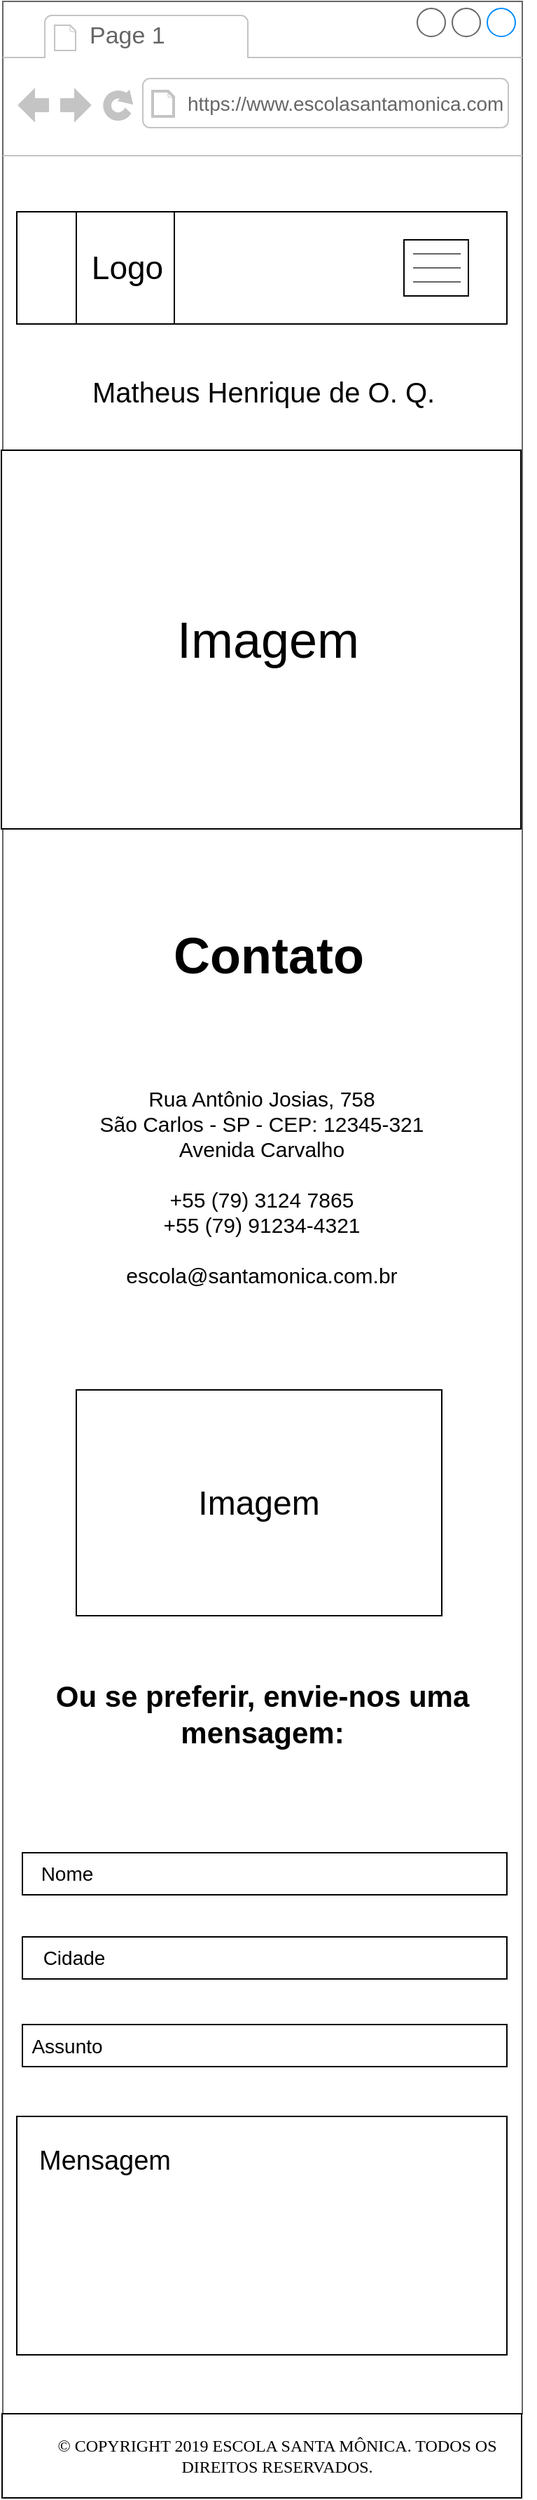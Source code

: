 <mxfile version="12.2.2" type="device" pages="1"><diagram name="Page-1" id="2cc2dc42-3aac-f2a9-1cec-7a8b7cbee084"><mxGraphModel dx="838" dy="481" grid="1" gridSize="10" guides="1" tooltips="1" connect="1" arrows="1" fold="1" page="1" pageScale="1" pageWidth="390" pageHeight="844" background="#ffffff" math="0" shadow="0"><root><mxCell id="0"/><mxCell id="1" parent="0"/><mxCell id="7026571954dc6520-1" value="" style="strokeWidth=1;shadow=0;dashed=0;align=center;html=1;shape=mxgraph.mockup.containers.browserWindow;rSize=0;strokeColor=#666666;mainText=,;recursiveResize=0;rounded=0;labelBackgroundColor=none;fontFamily=Verdana;fontSize=12;fontStyle=0" parent="1" vertex="1"><mxGeometry x="9" y="10" width="371" height="1720" as="geometry"/></mxCell><mxCell id="7026571954dc6520-2" value="Page 1" style="strokeWidth=1;shadow=0;dashed=0;align=center;html=1;shape=mxgraph.mockup.containers.anchor;fontSize=17;fontColor=#666666;align=left;" parent="7026571954dc6520-1" vertex="1"><mxGeometry x="60" y="12" width="110" height="26" as="geometry"/></mxCell><mxCell id="7026571954dc6520-3" value="&lt;font style=&quot;font-size: 14px&quot;&gt;https://www.escolasantamonica.com&lt;/font&gt;" style="strokeWidth=1;shadow=0;dashed=0;align=center;html=1;shape=mxgraph.mockup.containers.anchor;rSize=0;fontSize=17;fontColor=#666666;align=left;" parent="7026571954dc6520-1" vertex="1"><mxGeometry x="130" y="60" width="250" height="26" as="geometry"/></mxCell><mxCell id="7026571954dc6520-15" value="" style="verticalLabelPosition=bottom;shadow=0;dashed=0;align=center;html=1;verticalAlign=top;strokeWidth=1;shape=mxgraph.mockup.markup.line;strokeColor=#999999;rounded=0;labelBackgroundColor=none;fillColor=#ffffff;fontFamily=Verdana;fontSize=12;fontColor=#000000;" parent="7026571954dc6520-1" vertex="1"><mxGeometry y="310" width="370" height="20" as="geometry"/></mxCell><mxCell id="7026571954dc6520-21" value="" style="verticalLabelPosition=bottom;shadow=0;dashed=0;align=center;html=1;verticalAlign=top;strokeWidth=1;shape=mxgraph.mockup.markup.line;strokeColor=#999999;rounded=0;labelBackgroundColor=none;fillColor=#ffffff;fontFamily=Verdana;fontSize=12;fontColor=#000000;" parent="7026571954dc6520-1" vertex="1"><mxGeometry y="580" width="370" height="20" as="geometry"/></mxCell><mxCell id="ewFMJKoFP-ZU7OxCMfp1-6" value="" style="rounded=0;whiteSpace=wrap;html=1;" parent="7026571954dc6520-1" vertex="1"><mxGeometry x="10" y="150" width="350" height="80" as="geometry"/></mxCell><mxCell id="fvU2fTR692eFY3aPYThP-1" value="&lt;font style=&quot;font-size: 36px&quot;&gt;&amp;nbsp;Imagem&lt;/font&gt;" style="rounded=0;whiteSpace=wrap;html=1;" parent="7026571954dc6520-1" vertex="1"><mxGeometry x="-1" y="320" width="371" height="270" as="geometry"/></mxCell><mxCell id="wgHtDGAlXirdtPYzbxGA-1" value="&lt;font style=&quot;font-size: 36px&quot;&gt;&lt;b&gt;Contato&lt;/b&gt;&lt;/font&gt;" style="text;html=1;strokeColor=none;fillColor=none;align=center;verticalAlign=middle;whiteSpace=wrap;rounded=0;" parent="7026571954dc6520-1" vertex="1"><mxGeometry x="170" y="670" width="40" height="20" as="geometry"/></mxCell><mxCell id="wgHtDGAlXirdtPYzbxGA-15" value="&lt;font style=&quot;font-size: 15px&quot;&gt;Rua Antônio Josias, 758&lt;br&gt;São Carlos - SP - CEP: 12345-321&lt;br&gt;Avenida Carvalho&lt;br&gt;&lt;br&gt;+55 (79) 3124 7865&lt;br&gt;+55 (79) 91234-4321&lt;br&gt;&lt;br&gt;escola@santamonica.com.br&lt;/font&gt;" style="text;html=1;strokeColor=none;fillColor=none;align=center;verticalAlign=middle;whiteSpace=wrap;rounded=0;" parent="7026571954dc6520-1" vertex="1"><mxGeometry x="59.5" y="749.5" width="250" height="190" as="geometry"/></mxCell><mxCell id="wgHtDGAlXirdtPYzbxGA-16" value="" style="rounded=0;whiteSpace=wrap;html=1;" parent="7026571954dc6520-1" vertex="1"><mxGeometry x="52.5" y="990" width="261" height="161" as="geometry"/></mxCell><mxCell id="wgHtDGAlXirdtPYzbxGA-17" value="&lt;font style=&quot;font-size: 24px&quot;&gt;Imagem&lt;/font&gt;" style="text;html=1;strokeColor=none;fillColor=none;align=center;verticalAlign=middle;whiteSpace=wrap;rounded=0;" parent="7026571954dc6520-1" vertex="1"><mxGeometry x="163" y="1060.5" width="40" height="20" as="geometry"/></mxCell><mxCell id="wgHtDGAlXirdtPYzbxGA-18" value="&lt;font size=&quot;1&quot;&gt;&lt;b style=&quot;font-size: 21px&quot;&gt;Ou se preferir, envie-nos uma mensagem:&lt;/b&gt;&lt;/font&gt;" style="text;html=1;strokeColor=none;fillColor=none;align=center;verticalAlign=middle;whiteSpace=wrap;rounded=0;" parent="7026571954dc6520-1" vertex="1"><mxGeometry x="25.5" y="1210.5" width="319" height="20" as="geometry"/></mxCell><mxCell id="wgHtDGAlXirdtPYzbxGA-19" value="" style="rounded=0;whiteSpace=wrap;html=1;" parent="7026571954dc6520-1" vertex="1"><mxGeometry x="14" y="1320" width="346" height="30" as="geometry"/></mxCell><mxCell id="wgHtDGAlXirdtPYzbxGA-42" value="" style="rounded=0;whiteSpace=wrap;html=1;" parent="7026571954dc6520-1" vertex="1"><mxGeometry x="14" y="1380" width="346" height="30" as="geometry"/></mxCell><mxCell id="wgHtDGAlXirdtPYzbxGA-43" value="" style="rounded=0;whiteSpace=wrap;html=1;" parent="7026571954dc6520-1" vertex="1"><mxGeometry x="14" y="1442.5" width="346" height="30" as="geometry"/></mxCell><mxCell id="wgHtDGAlXirdtPYzbxGA-44" value="" style="rounded=0;whiteSpace=wrap;html=1;" parent="7026571954dc6520-1" vertex="1"><mxGeometry x="10" y="1508" width="350" height="170" as="geometry"/></mxCell><mxCell id="wgHtDGAlXirdtPYzbxGA-45" value="&lt;font style=&quot;font-size: 14px&quot;&gt;Nome&lt;/font&gt;" style="text;html=1;strokeColor=none;fillColor=none;align=center;verticalAlign=middle;whiteSpace=wrap;rounded=0;" parent="7026571954dc6520-1" vertex="1"><mxGeometry x="25.5" y="1325" width="40" height="20" as="geometry"/></mxCell><mxCell id="wgHtDGAlXirdtPYzbxGA-46" value="&lt;font style=&quot;font-size: 14px&quot;&gt;Cidade&lt;/font&gt;" style="text;html=1;strokeColor=none;fillColor=none;align=center;verticalAlign=middle;whiteSpace=wrap;rounded=0;" parent="7026571954dc6520-1" vertex="1"><mxGeometry x="31" y="1385" width="40" height="20" as="geometry"/></mxCell><mxCell id="wgHtDGAlXirdtPYzbxGA-47" value="&lt;font style=&quot;font-size: 14px&quot;&gt;Assunto&lt;/font&gt;" style="text;html=1;strokeColor=none;fillColor=none;align=center;verticalAlign=middle;whiteSpace=wrap;rounded=0;" parent="7026571954dc6520-1" vertex="1"><mxGeometry x="26" y="1447.5" width="40" height="20" as="geometry"/></mxCell><mxCell id="wgHtDGAlXirdtPYzbxGA-48" value="&lt;font style=&quot;font-size: 19px&quot;&gt;Mensagem&lt;/font&gt;" style="text;html=1;strokeColor=none;fillColor=none;align=center;verticalAlign=middle;whiteSpace=wrap;rounded=0;" parent="7026571954dc6520-1" vertex="1"><mxGeometry x="52.5" y="1530" width="40" height="20" as="geometry"/></mxCell><mxCell id="z80alxD3d0xqce9nOkMZ-2" value="" style="rounded=0;whiteSpace=wrap;html=1;" parent="7026571954dc6520-1" vertex="1"><mxGeometry x="286.5" y="170" width="46" height="40" as="geometry"/></mxCell><mxCell id="z80alxD3d0xqce9nOkMZ-4" value="" style="endArrow=none;html=1;fillColor=#f5f5f5;strokeColor=#666666;" parent="7026571954dc6520-1" edge="1"><mxGeometry width="50" height="50" relative="1" as="geometry"><mxPoint x="293" y="180" as="sourcePoint"/><mxPoint x="327" y="180" as="targetPoint"/></mxGeometry></mxCell><mxCell id="z80alxD3d0xqce9nOkMZ-5" value="" style="endArrow=none;html=1;fillColor=#f5f5f5;strokeColor=#666666;" parent="7026571954dc6520-1" edge="1"><mxGeometry width="50" height="50" relative="1" as="geometry"><mxPoint x="293" y="200" as="sourcePoint"/><mxPoint x="327" y="200" as="targetPoint"/></mxGeometry></mxCell><mxCell id="z80alxD3d0xqce9nOkMZ-7" value="" style="rounded=0;whiteSpace=wrap;html=1;" parent="7026571954dc6520-1" vertex="1"><mxGeometry x="52.5" y="150" width="70" height="80" as="geometry"/></mxCell><mxCell id="z80alxD3d0xqce9nOkMZ-8" value="&lt;font style=&quot;font-size: 23px&quot;&gt;Logo&lt;/font&gt;" style="text;html=1;strokeColor=none;fillColor=none;align=center;verticalAlign=middle;whiteSpace=wrap;rounded=0;" parent="7026571954dc6520-1" vertex="1"><mxGeometry x="65.5" y="175.5" width="46" height="29" as="geometry"/></mxCell><mxCell id="z80alxD3d0xqce9nOkMZ-11" value="" style="endArrow=none;html=1;fillColor=#f5f5f5;strokeColor=#666666;" parent="7026571954dc6520-1" edge="1"><mxGeometry width="50" height="50" relative="1" as="geometry"><mxPoint x="293" y="190" as="sourcePoint"/><mxPoint x="327" y="190" as="targetPoint"/></mxGeometry></mxCell><mxCell id="dYPawM53vuZeNqs2dOPB-1" value="&lt;font style=&quot;font-size: 20px&quot;&gt;Matheus Henrique de O. Q.&lt;/font&gt;" style="text;html=1;" vertex="1" parent="7026571954dc6520-1"><mxGeometry x="62" y="260" width="248" height="30" as="geometry"/></mxCell><mxCell id="Bn8Y6w_Um3144dJxdNAO-1" value="" style="rounded=0;whiteSpace=wrap;html=1;" parent="1" vertex="1"><mxGeometry x="8.5" y="1730" width="371" height="60" as="geometry"/></mxCell><mxCell id="Bn8Y6w_Um3144dJxdNAO-2" value="&lt;span style=&quot;font-family: &amp;#34;londrina solid&amp;#34; , cursive ; text-transform: uppercase ; background-color: rgb(255 , 255 , 255)&quot;&gt;© COPYRIGHT 2019 ESCOLA SANTA MÔNICA. TODOS OS DIREITOS RESERVADOS.&lt;/span&gt;" style="text;html=1;strokeColor=none;fillColor=none;align=center;verticalAlign=middle;whiteSpace=wrap;rounded=0;" parent="1" vertex="1"><mxGeometry x="39.5" y="1750" width="330" height="20" as="geometry"/></mxCell></root></mxGraphModel></diagram></mxfile>